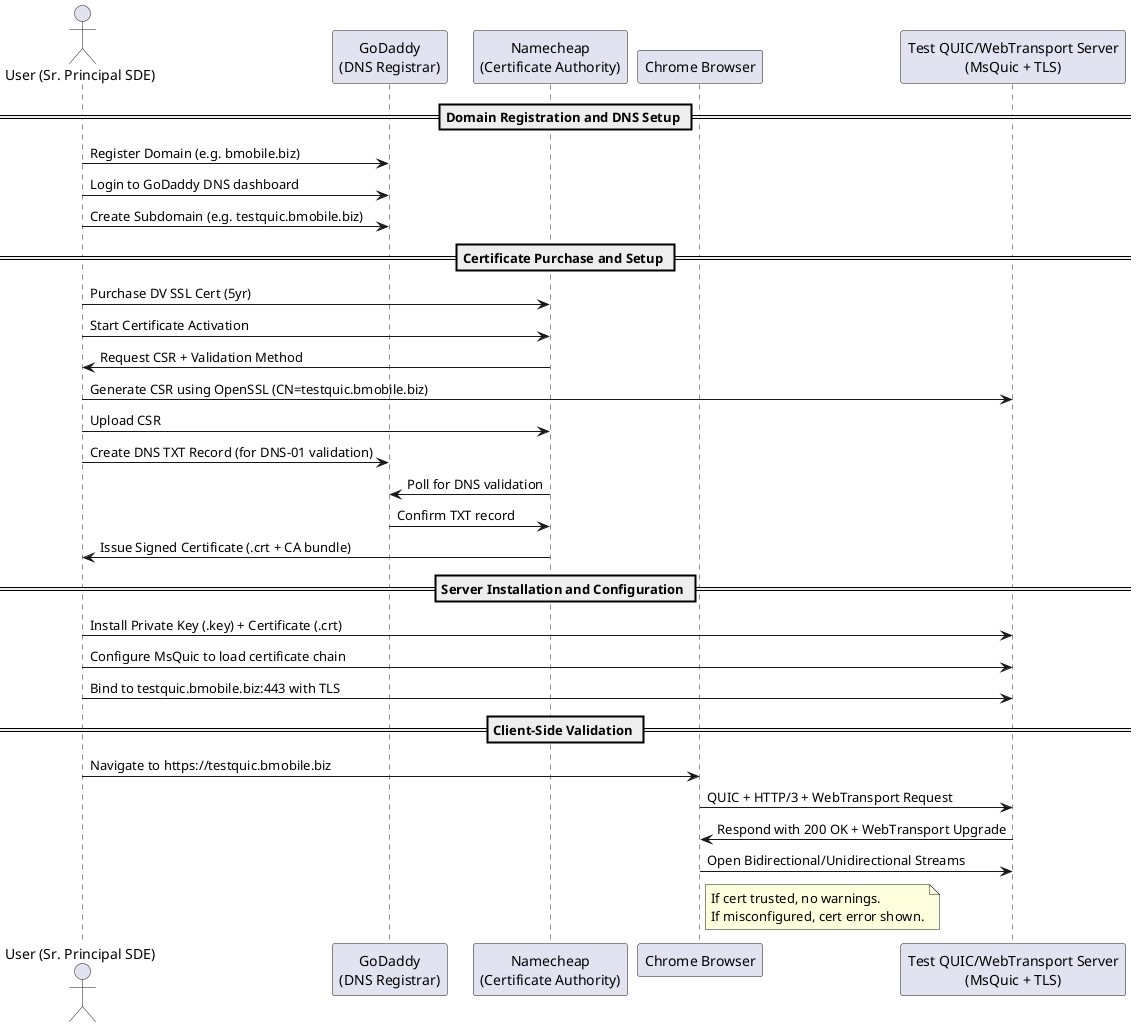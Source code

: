@startuml
actor "User (Sr. Principal SDE)" as User
participant "GoDaddy\n(DNS Registrar)" as GoDaddy
participant "Namecheap\n(Certificate Authority)" as Namecheap
participant "Chrome Browser" as Chrome
participant "Test QUIC/WebTransport Server\n(MsQuic + TLS)" as Server

== Domain Registration and DNS Setup ==
User -> GoDaddy : Register Domain (e.g. bmobile.biz)
User -> GoDaddy : Login to GoDaddy DNS dashboard
User -> GoDaddy : Create Subdomain (e.g. testquic.bmobile.biz)

== Certificate Purchase and Setup ==
User -> Namecheap : Purchase DV SSL Cert (5yr)
User -> Namecheap : Start Certificate Activation
Namecheap -> User : Request CSR + Validation Method
User -> Server : Generate CSR using OpenSSL (CN=testquic.bmobile.biz)
User -> Namecheap : Upload CSR
User -> GoDaddy : Create DNS TXT Record (for DNS-01 validation)
Namecheap -> GoDaddy : Poll for DNS validation
GoDaddy -> Namecheap : Confirm TXT record
Namecheap -> User : Issue Signed Certificate (.crt + CA bundle)

== Server Installation and Configuration ==
User -> Server : Install Private Key (.key) + Certificate (.crt)
User -> Server : Configure MsQuic to load certificate chain
User -> Server : Bind to testquic.bmobile.biz:443 with TLS

== Client-Side Validation ==
User -> Chrome : Navigate to https://testquic.bmobile.biz
Chrome -> Server : QUIC + HTTP/3 + WebTransport Request
Server -> Chrome : Respond with 200 OK + WebTransport Upgrade
Chrome -> Server : Open Bidirectional/Unidirectional Streams
note right of Chrome
If cert trusted, no warnings.
If misconfigured, cert error shown.
end note
@enduml
